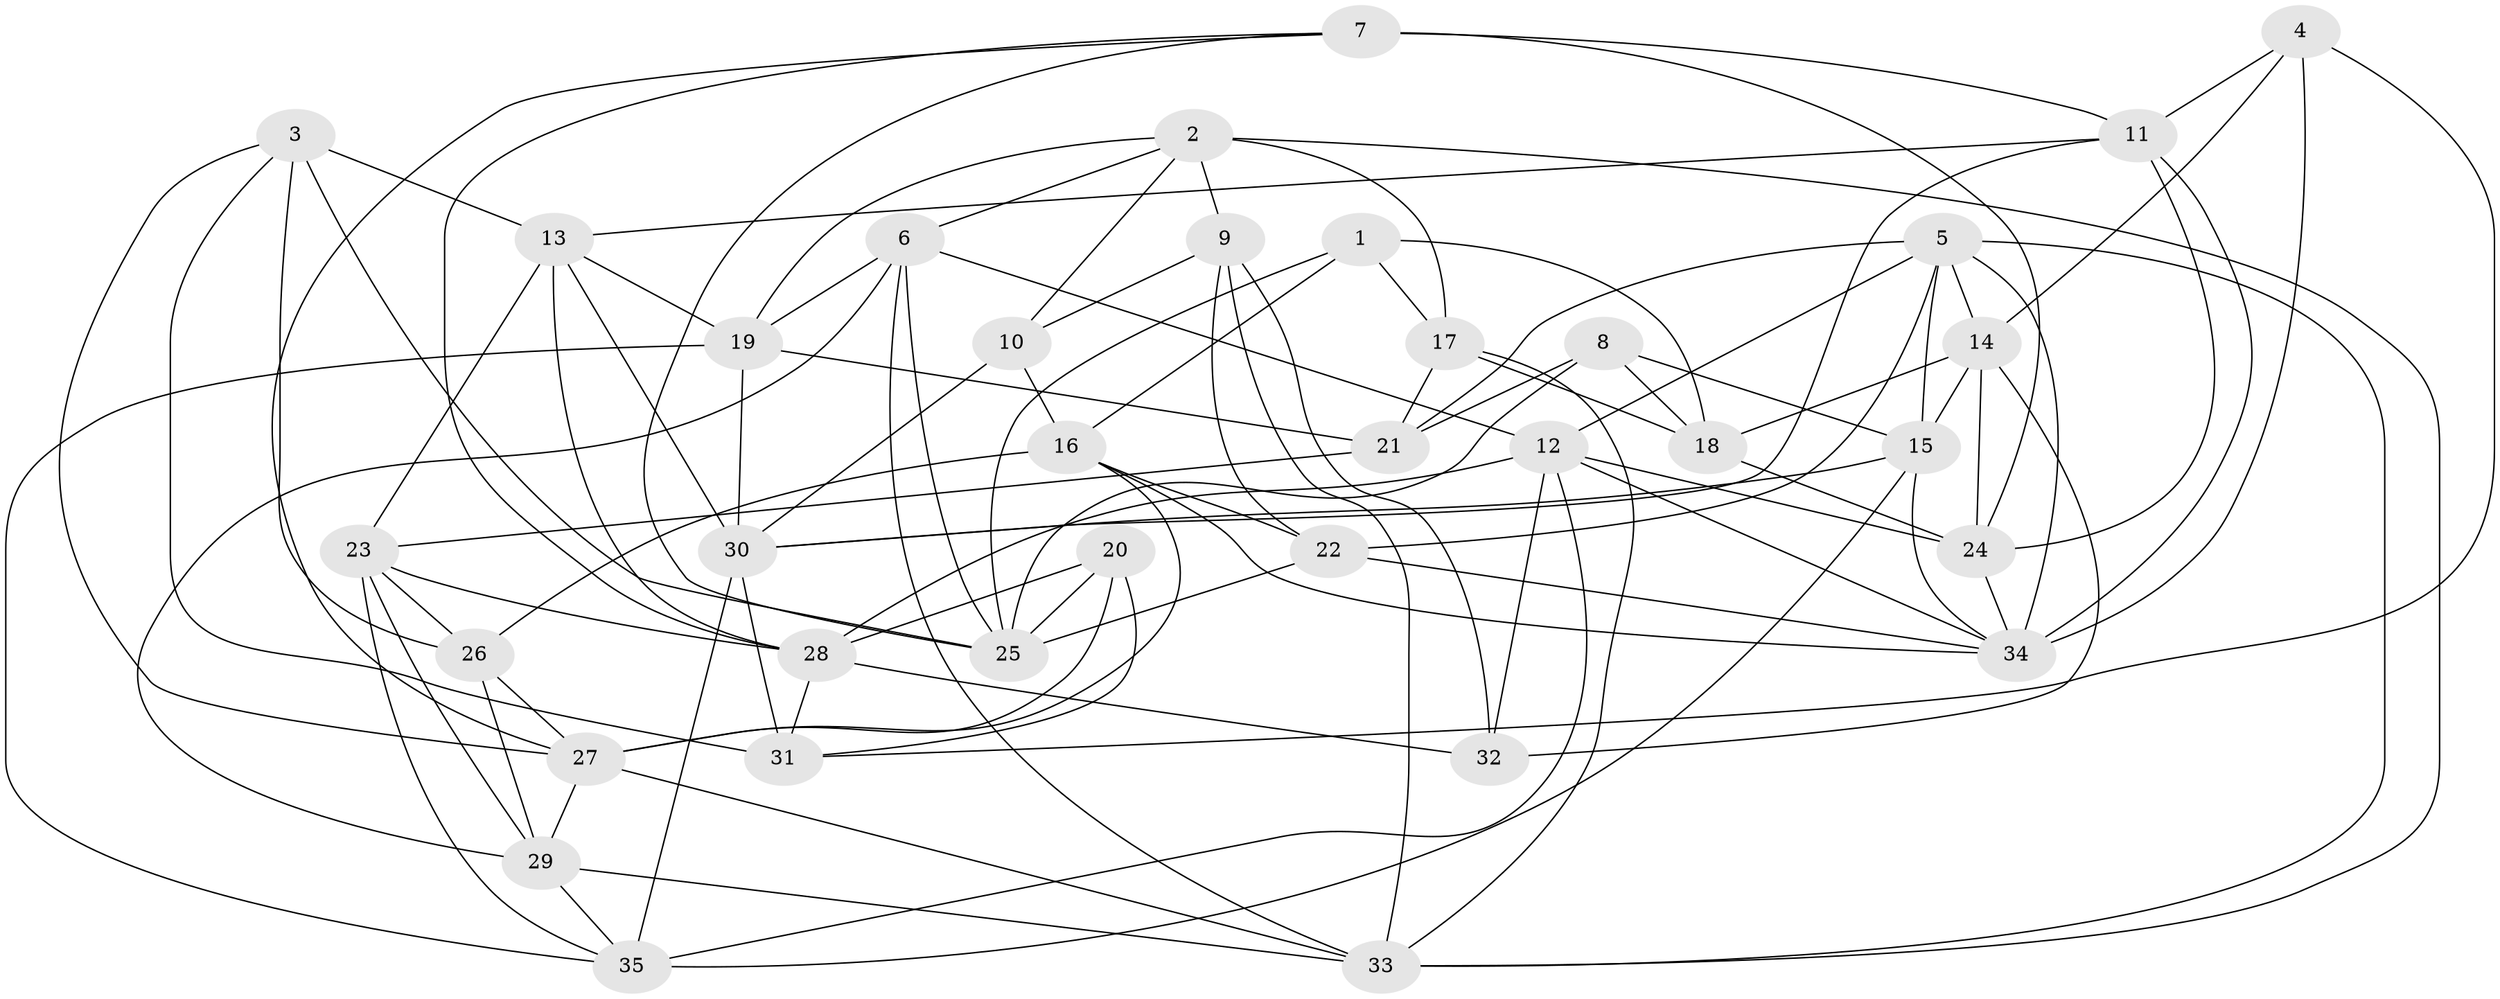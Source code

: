 // original degree distribution, {4: 1.0}
// Generated by graph-tools (version 1.1) at 2025/38/03/04/25 23:38:15]
// undirected, 35 vertices, 99 edges
graph export_dot {
  node [color=gray90,style=filled];
  1;
  2;
  3;
  4;
  5;
  6;
  7;
  8;
  9;
  10;
  11;
  12;
  13;
  14;
  15;
  16;
  17;
  18;
  19;
  20;
  21;
  22;
  23;
  24;
  25;
  26;
  27;
  28;
  29;
  30;
  31;
  32;
  33;
  34;
  35;
  1 -- 16 [weight=1.0];
  1 -- 17 [weight=1.0];
  1 -- 18 [weight=1.0];
  1 -- 25 [weight=1.0];
  2 -- 6 [weight=1.0];
  2 -- 9 [weight=1.0];
  2 -- 10 [weight=1.0];
  2 -- 17 [weight=1.0];
  2 -- 19 [weight=1.0];
  2 -- 33 [weight=1.0];
  3 -- 13 [weight=2.0];
  3 -- 25 [weight=1.0];
  3 -- 26 [weight=1.0];
  3 -- 27 [weight=1.0];
  3 -- 31 [weight=1.0];
  4 -- 11 [weight=1.0];
  4 -- 14 [weight=1.0];
  4 -- 31 [weight=1.0];
  4 -- 34 [weight=1.0];
  5 -- 12 [weight=1.0];
  5 -- 14 [weight=1.0];
  5 -- 15 [weight=1.0];
  5 -- 21 [weight=1.0];
  5 -- 22 [weight=1.0];
  5 -- 33 [weight=1.0];
  5 -- 34 [weight=2.0];
  6 -- 12 [weight=1.0];
  6 -- 19 [weight=1.0];
  6 -- 25 [weight=1.0];
  6 -- 29 [weight=1.0];
  6 -- 33 [weight=1.0];
  7 -- 11 [weight=2.0];
  7 -- 24 [weight=1.0];
  7 -- 25 [weight=1.0];
  7 -- 27 [weight=1.0];
  7 -- 28 [weight=1.0];
  8 -- 15 [weight=1.0];
  8 -- 18 [weight=1.0];
  8 -- 21 [weight=1.0];
  8 -- 25 [weight=1.0];
  9 -- 10 [weight=1.0];
  9 -- 22 [weight=1.0];
  9 -- 32 [weight=2.0];
  9 -- 33 [weight=1.0];
  10 -- 16 [weight=1.0];
  10 -- 30 [weight=1.0];
  11 -- 13 [weight=1.0];
  11 -- 24 [weight=1.0];
  11 -- 30 [weight=1.0];
  11 -- 34 [weight=2.0];
  12 -- 24 [weight=1.0];
  12 -- 28 [weight=1.0];
  12 -- 32 [weight=2.0];
  12 -- 34 [weight=1.0];
  12 -- 35 [weight=1.0];
  13 -- 19 [weight=1.0];
  13 -- 23 [weight=1.0];
  13 -- 28 [weight=2.0];
  13 -- 30 [weight=1.0];
  14 -- 15 [weight=1.0];
  14 -- 18 [weight=3.0];
  14 -- 24 [weight=1.0];
  14 -- 32 [weight=1.0];
  15 -- 30 [weight=1.0];
  15 -- 34 [weight=1.0];
  15 -- 35 [weight=1.0];
  16 -- 22 [weight=1.0];
  16 -- 26 [weight=1.0];
  16 -- 27 [weight=1.0];
  16 -- 34 [weight=1.0];
  17 -- 18 [weight=2.0];
  17 -- 21 [weight=1.0];
  17 -- 33 [weight=1.0];
  18 -- 24 [weight=1.0];
  19 -- 21 [weight=1.0];
  19 -- 30 [weight=1.0];
  19 -- 35 [weight=1.0];
  20 -- 25 [weight=1.0];
  20 -- 27 [weight=1.0];
  20 -- 28 [weight=1.0];
  20 -- 31 [weight=1.0];
  21 -- 23 [weight=2.0];
  22 -- 25 [weight=2.0];
  22 -- 34 [weight=1.0];
  23 -- 26 [weight=2.0];
  23 -- 28 [weight=1.0];
  23 -- 29 [weight=1.0];
  23 -- 35 [weight=1.0];
  24 -- 34 [weight=1.0];
  26 -- 27 [weight=1.0];
  26 -- 29 [weight=1.0];
  27 -- 29 [weight=1.0];
  27 -- 33 [weight=2.0];
  28 -- 31 [weight=1.0];
  28 -- 32 [weight=1.0];
  29 -- 33 [weight=1.0];
  29 -- 35 [weight=1.0];
  30 -- 31 [weight=2.0];
  30 -- 35 [weight=1.0];
}
